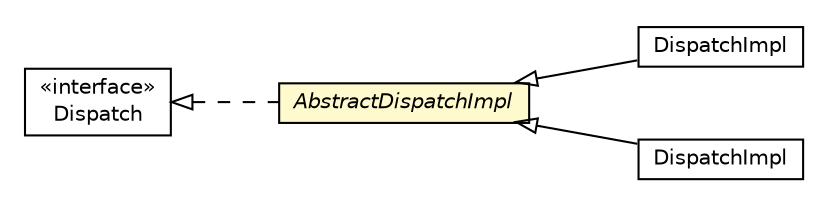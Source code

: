 #!/usr/local/bin/dot
#
# Class diagram 
# Generated by UMLGraph version R5_6-24-gf6e263 (http://www.umlgraph.org/)
#

digraph G {
	edge [fontname="Helvetica",fontsize=10,labelfontname="Helvetica",labelfontsize=10];
	node [fontname="Helvetica",fontsize=10,shape=plaintext];
	nodesep=0.25;
	ranksep=0.5;
	rankdir=LR;
	// com.gwtplatform.dispatch.server.Dispatch
	c61125 [label=<<table title="com.gwtplatform.dispatch.server.Dispatch" border="0" cellborder="1" cellspacing="0" cellpadding="2" port="p" href="./Dispatch.html">
		<tr><td><table border="0" cellspacing="0" cellpadding="1">
<tr><td align="center" balign="center"> &#171;interface&#187; </td></tr>
<tr><td align="center" balign="center"> Dispatch </td></tr>
		</table></td></tr>
		</table>>, URL="./Dispatch.html", fontname="Helvetica", fontcolor="black", fontsize=10.0];
	// com.gwtplatform.dispatch.server.AbstractDispatchImpl
	c61128 [label=<<table title="com.gwtplatform.dispatch.server.AbstractDispatchImpl" border="0" cellborder="1" cellspacing="0" cellpadding="2" port="p" bgcolor="lemonChiffon" href="./AbstractDispatchImpl.html">
		<tr><td><table border="0" cellspacing="0" cellpadding="1">
<tr><td align="center" balign="center"><font face="Helvetica-Oblique"> AbstractDispatchImpl </font></td></tr>
		</table></td></tr>
		</table>>, URL="./AbstractDispatchImpl.html", fontname="Helvetica", fontcolor="black", fontsize=10.0];
	// com.gwtplatform.dispatch.server.guice.DispatchImpl
	c61361 [label=<<table title="com.gwtplatform.dispatch.server.guice.DispatchImpl" border="0" cellborder="1" cellspacing="0" cellpadding="2" port="p" href="./guice/DispatchImpl.html">
		<tr><td><table border="0" cellspacing="0" cellpadding="1">
<tr><td align="center" balign="center"> DispatchImpl </td></tr>
		</table></td></tr>
		</table>>, URL="./guice/DispatchImpl.html", fontname="Helvetica", fontcolor="black", fontsize=10.0];
	// com.gwtplatform.dispatch.server.spring.DispatchImpl
	c61379 [label=<<table title="com.gwtplatform.dispatch.server.spring.DispatchImpl" border="0" cellborder="1" cellspacing="0" cellpadding="2" port="p" href="./spring/DispatchImpl.html">
		<tr><td><table border="0" cellspacing="0" cellpadding="1">
<tr><td align="center" balign="center"> DispatchImpl </td></tr>
		</table></td></tr>
		</table>>, URL="./spring/DispatchImpl.html", fontname="Helvetica", fontcolor="black", fontsize=10.0];
	//com.gwtplatform.dispatch.server.AbstractDispatchImpl implements com.gwtplatform.dispatch.server.Dispatch
	c61125:p -> c61128:p [dir=back,arrowtail=empty,style=dashed];
	//com.gwtplatform.dispatch.server.guice.DispatchImpl extends com.gwtplatform.dispatch.server.AbstractDispatchImpl
	c61128:p -> c61361:p [dir=back,arrowtail=empty];
	//com.gwtplatform.dispatch.server.spring.DispatchImpl extends com.gwtplatform.dispatch.server.AbstractDispatchImpl
	c61128:p -> c61379:p [dir=back,arrowtail=empty];
}

